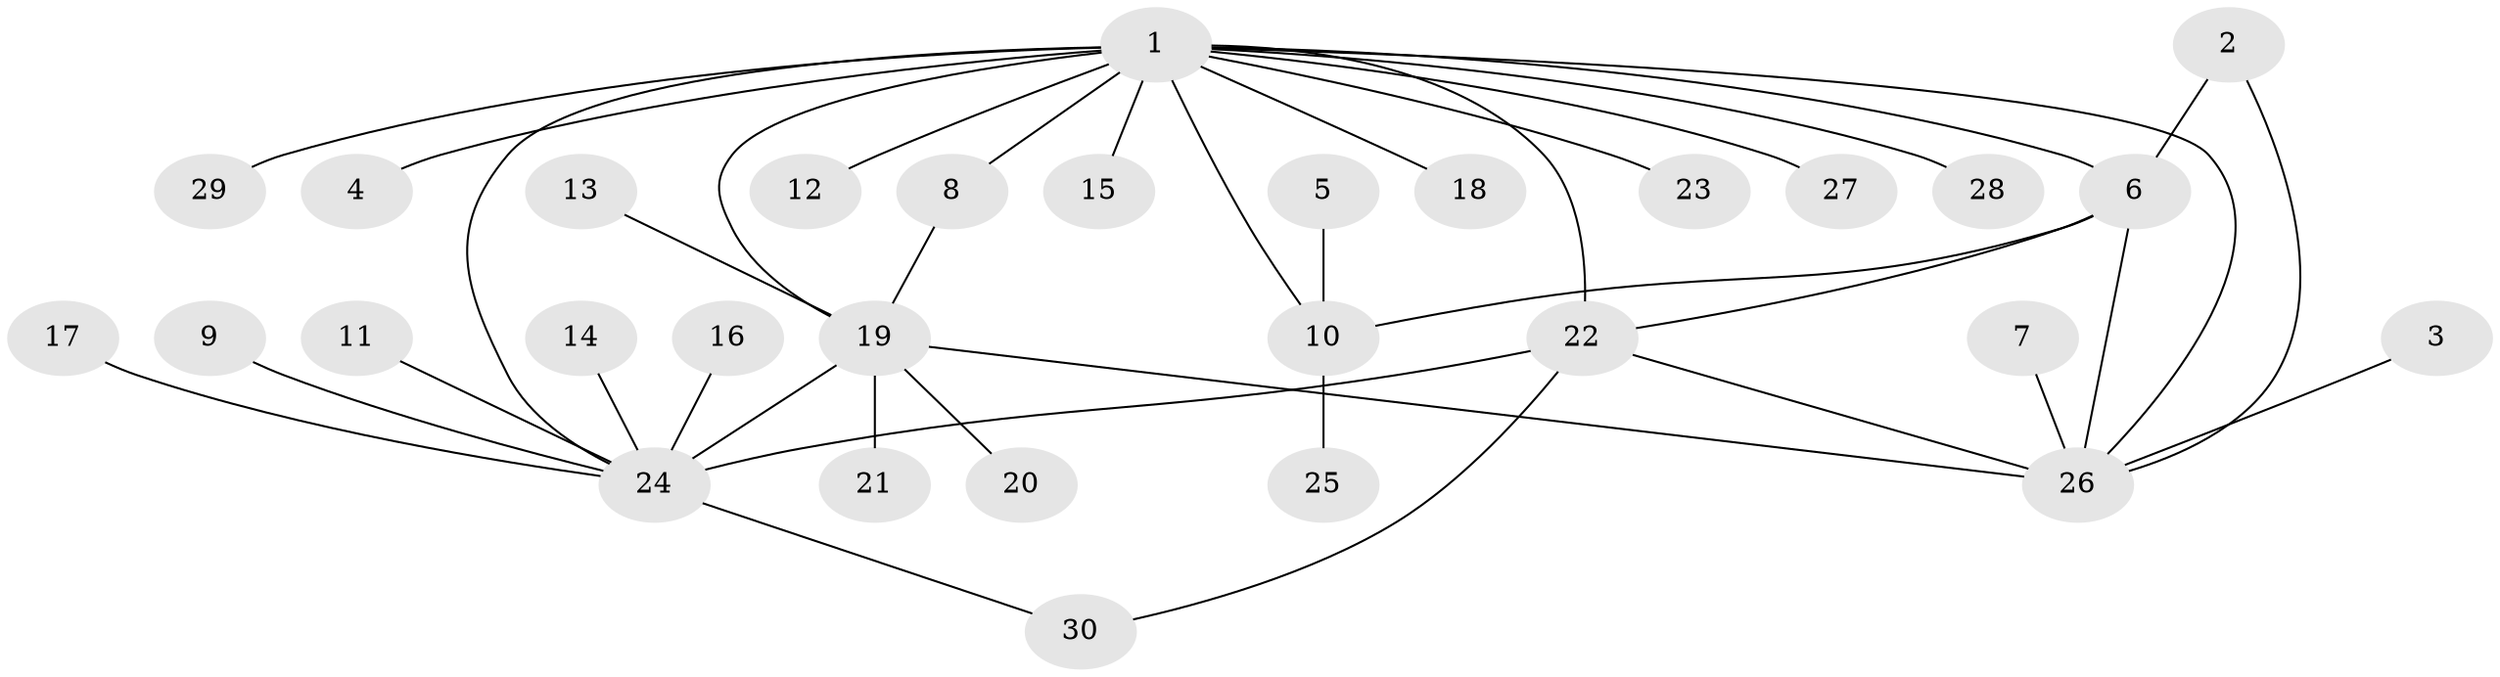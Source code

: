 // original degree distribution, {5: 0.05, 7: 0.05, 6: 0.05, 4: 0.05, 3: 0.05, 8: 0.016666666666666666, 12: 0.016666666666666666, 2: 0.2, 1: 0.5166666666666667}
// Generated by graph-tools (version 1.1) at 2025/50/03/09/25 03:50:34]
// undirected, 30 vertices, 39 edges
graph export_dot {
graph [start="1"]
  node [color=gray90,style=filled];
  1;
  2;
  3;
  4;
  5;
  6;
  7;
  8;
  9;
  10;
  11;
  12;
  13;
  14;
  15;
  16;
  17;
  18;
  19;
  20;
  21;
  22;
  23;
  24;
  25;
  26;
  27;
  28;
  29;
  30;
  1 -- 4 [weight=1.0];
  1 -- 6 [weight=1.0];
  1 -- 8 [weight=1.0];
  1 -- 10 [weight=1.0];
  1 -- 12 [weight=1.0];
  1 -- 15 [weight=1.0];
  1 -- 18 [weight=1.0];
  1 -- 19 [weight=2.0];
  1 -- 22 [weight=1.0];
  1 -- 23 [weight=1.0];
  1 -- 24 [weight=1.0];
  1 -- 26 [weight=1.0];
  1 -- 27 [weight=1.0];
  1 -- 28 [weight=1.0];
  1 -- 29 [weight=1.0];
  2 -- 6 [weight=1.0];
  2 -- 26 [weight=1.0];
  3 -- 26 [weight=1.0];
  5 -- 10 [weight=1.0];
  6 -- 10 [weight=1.0];
  6 -- 22 [weight=1.0];
  6 -- 26 [weight=1.0];
  7 -- 26 [weight=1.0];
  8 -- 19 [weight=1.0];
  9 -- 24 [weight=1.0];
  10 -- 25 [weight=1.0];
  11 -- 24 [weight=1.0];
  13 -- 19 [weight=1.0];
  14 -- 24 [weight=1.0];
  16 -- 24 [weight=1.0];
  17 -- 24 [weight=1.0];
  19 -- 20 [weight=1.0];
  19 -- 21 [weight=1.0];
  19 -- 24 [weight=2.0];
  19 -- 26 [weight=2.0];
  22 -- 24 [weight=1.0];
  22 -- 26 [weight=1.0];
  22 -- 30 [weight=1.0];
  24 -- 30 [weight=1.0];
}
